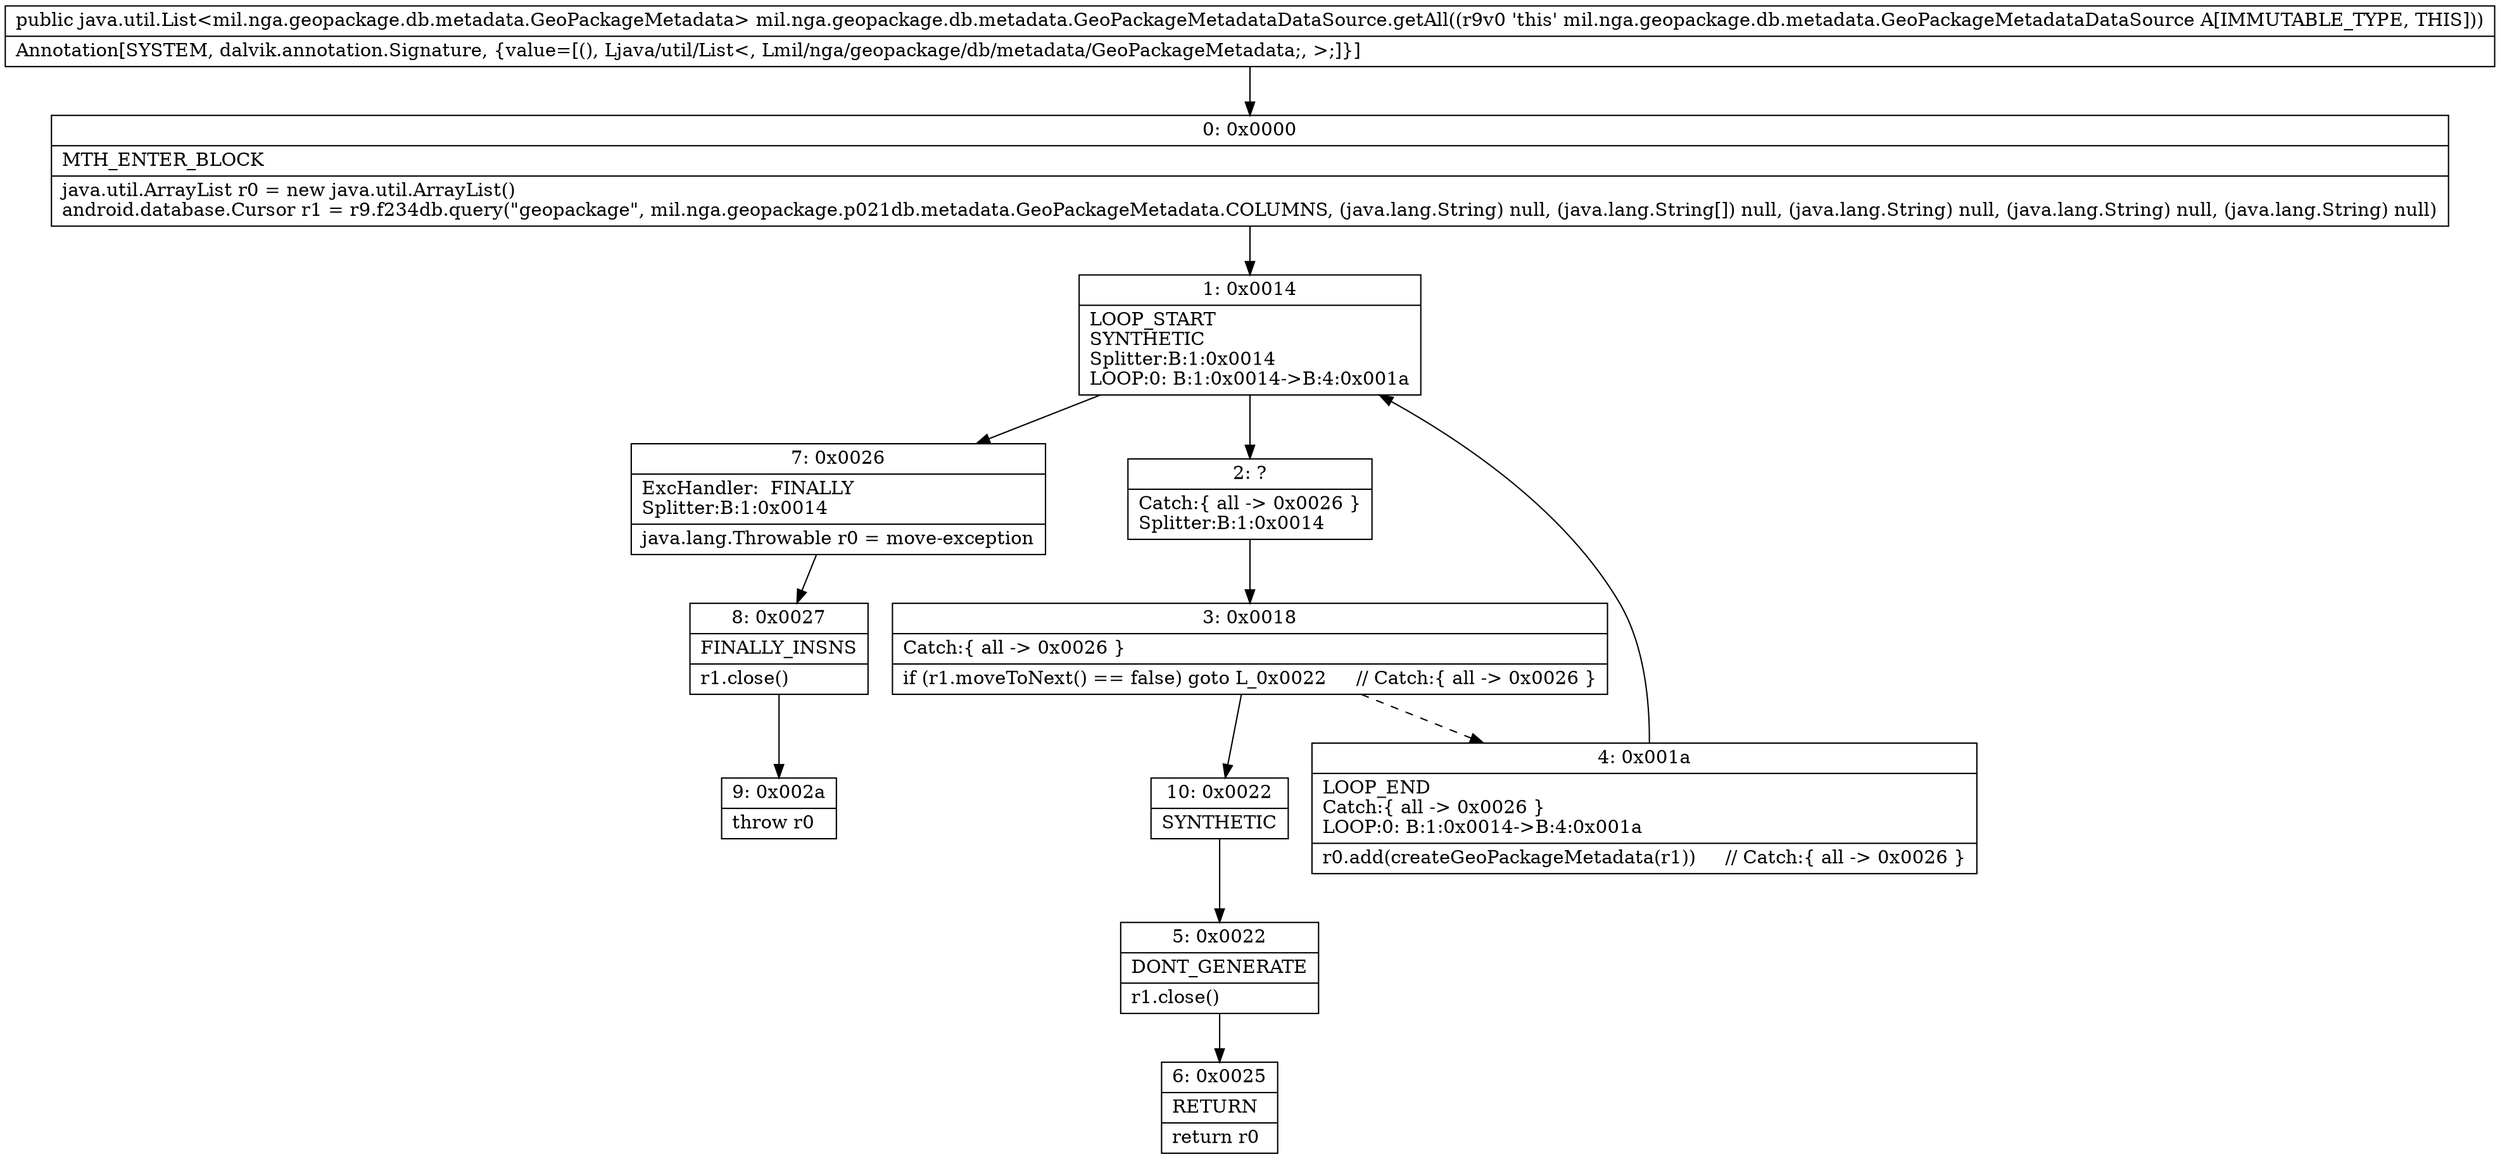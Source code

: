digraph "CFG formil.nga.geopackage.db.metadata.GeoPackageMetadataDataSource.getAll()Ljava\/util\/List;" {
Node_0 [shape=record,label="{0\:\ 0x0000|MTH_ENTER_BLOCK\l|java.util.ArrayList r0 = new java.util.ArrayList()\landroid.database.Cursor r1 = r9.f234db.query(\"geopackage\", mil.nga.geopackage.p021db.metadata.GeoPackageMetadata.COLUMNS, (java.lang.String) null, (java.lang.String[]) null, (java.lang.String) null, (java.lang.String) null, (java.lang.String) null)\l}"];
Node_1 [shape=record,label="{1\:\ 0x0014|LOOP_START\lSYNTHETIC\lSplitter:B:1:0x0014\lLOOP:0: B:1:0x0014\-\>B:4:0x001a\l}"];
Node_2 [shape=record,label="{2\:\ ?|Catch:\{ all \-\> 0x0026 \}\lSplitter:B:1:0x0014\l}"];
Node_3 [shape=record,label="{3\:\ 0x0018|Catch:\{ all \-\> 0x0026 \}\l|if (r1.moveToNext() == false) goto L_0x0022     \/\/ Catch:\{ all \-\> 0x0026 \}\l}"];
Node_4 [shape=record,label="{4\:\ 0x001a|LOOP_END\lCatch:\{ all \-\> 0x0026 \}\lLOOP:0: B:1:0x0014\-\>B:4:0x001a\l|r0.add(createGeoPackageMetadata(r1))     \/\/ Catch:\{ all \-\> 0x0026 \}\l}"];
Node_5 [shape=record,label="{5\:\ 0x0022|DONT_GENERATE\l|r1.close()\l}"];
Node_6 [shape=record,label="{6\:\ 0x0025|RETURN\l|return r0\l}"];
Node_7 [shape=record,label="{7\:\ 0x0026|ExcHandler:  FINALLY\lSplitter:B:1:0x0014\l|java.lang.Throwable r0 = move\-exception\l}"];
Node_8 [shape=record,label="{8\:\ 0x0027|FINALLY_INSNS\l|r1.close()\l}"];
Node_9 [shape=record,label="{9\:\ 0x002a|throw r0\l}"];
Node_10 [shape=record,label="{10\:\ 0x0022|SYNTHETIC\l}"];
MethodNode[shape=record,label="{public java.util.List\<mil.nga.geopackage.db.metadata.GeoPackageMetadata\> mil.nga.geopackage.db.metadata.GeoPackageMetadataDataSource.getAll((r9v0 'this' mil.nga.geopackage.db.metadata.GeoPackageMetadataDataSource A[IMMUTABLE_TYPE, THIS]))  | Annotation[SYSTEM, dalvik.annotation.Signature, \{value=[(), Ljava\/util\/List\<, Lmil\/nga\/geopackage\/db\/metadata\/GeoPackageMetadata;, \>;]\}]\l}"];
MethodNode -> Node_0;
Node_0 -> Node_1;
Node_1 -> Node_2;
Node_1 -> Node_7;
Node_2 -> Node_3;
Node_3 -> Node_4[style=dashed];
Node_3 -> Node_10;
Node_4 -> Node_1;
Node_5 -> Node_6;
Node_7 -> Node_8;
Node_8 -> Node_9;
Node_10 -> Node_5;
}

